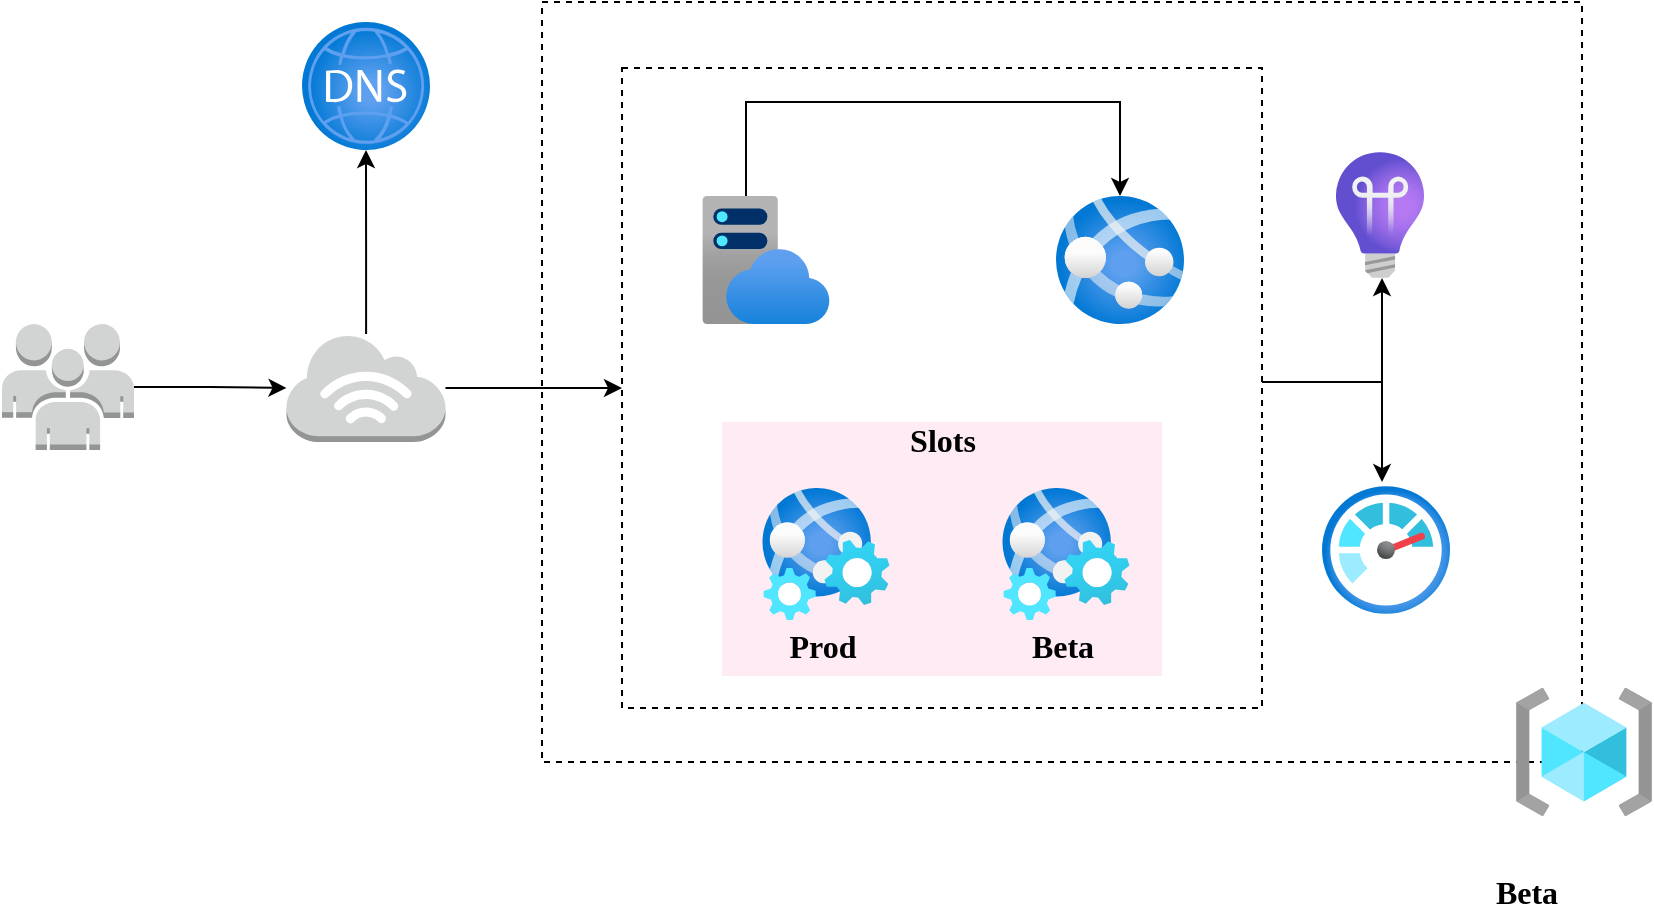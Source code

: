<mxfile version="20.2.8" type="device"><diagram id="gyGZvB0-YIvqoo8e5Kno" name="Page-1"><mxGraphModel dx="1952" dy="685" grid="1" gridSize="10" guides="1" tooltips="1" connect="1" arrows="1" fold="1" page="1" pageScale="1" pageWidth="850" pageHeight="1100" math="0" shadow="0"><root><mxCell id="0"/><mxCell id="1" parent="0"/><mxCell id="JgCFpcTkE5h0g-MpQST9-29" style="edgeStyle=orthogonalEdgeStyle;rounded=0;orthogonalLoop=1;jettySize=auto;html=1;fontFamily=Garamond;fontSize=16;" edge="1" parent="1" source="JgCFpcTkE5h0g-MpQST9-12" target="JgCFpcTkE5h0g-MpQST9-2"><mxGeometry relative="1" as="geometry"><Array as="points"><mxPoint x="600" y="290"/></Array></mxGeometry></mxCell><mxCell id="JgCFpcTkE5h0g-MpQST9-33" style="edgeStyle=orthogonalEdgeStyle;rounded=0;orthogonalLoop=1;jettySize=auto;html=1;fontFamily=Garamond;fontSize=16;entryX=0.469;entryY=-0.031;entryDx=0;entryDy=0;entryPerimeter=0;" edge="1" parent="1" source="JgCFpcTkE5h0g-MpQST9-12" target="JgCFpcTkE5h0g-MpQST9-1"><mxGeometry relative="1" as="geometry"><mxPoint x="610" y="310" as="targetPoint"/><Array as="points"><mxPoint x="600" y="290"/></Array></mxGeometry></mxCell><mxCell id="JgCFpcTkE5h0g-MpQST9-12" value="" style="rounded=0;whiteSpace=wrap;html=1;fillColor=none;dashed=1;" vertex="1" parent="1"><mxGeometry x="220" y="133" width="320" height="320" as="geometry"/></mxCell><mxCell id="JgCFpcTkE5h0g-MpQST9-22" value="" style="rounded=0;whiteSpace=wrap;html=1;fillColor=#FFEBF4;strokeColor=none;" vertex="1" parent="1"><mxGeometry x="270" y="310" width="220" height="127" as="geometry"/></mxCell><mxCell id="JgCFpcTkE5h0g-MpQST9-1" value="" style="aspect=fixed;html=1;points=[];align=center;image;fontSize=12;image=img/lib/azure2/management_governance/Monitor.svg;" vertex="1" parent="1"><mxGeometry x="570" y="342" width="64" height="64" as="geometry"/></mxCell><mxCell id="JgCFpcTkE5h0g-MpQST9-2" value="" style="aspect=fixed;html=1;points=[];align=center;image;fontSize=12;image=img/lib/azure2/management_governance/Application_Insights.svg;" vertex="1" parent="1"><mxGeometry x="577" y="175" width="44" height="63" as="geometry"/></mxCell><mxCell id="JgCFpcTkE5h0g-MpQST9-3" value="" style="aspect=fixed;html=1;points=[];align=center;image;fontSize=12;image=img/lib/azure2/compute/App_Services.svg;" vertex="1" parent="1"><mxGeometry x="437" y="197" width="64" height="64" as="geometry"/></mxCell><mxCell id="JgCFpcTkE5h0g-MpQST9-13" style="edgeStyle=orthogonalEdgeStyle;rounded=0;orthogonalLoop=1;jettySize=auto;html=1;" edge="1" parent="1" source="JgCFpcTkE5h0g-MpQST9-4" target="JgCFpcTkE5h0g-MpQST9-3"><mxGeometry relative="1" as="geometry"><Array as="points"><mxPoint x="282" y="150"/><mxPoint x="469" y="150"/></Array></mxGeometry></mxCell><mxCell id="JgCFpcTkE5h0g-MpQST9-4" value="" style="aspect=fixed;html=1;points=[];align=center;image;fontSize=12;image=img/lib/azure2/app_services/App_Service_Plans.svg;" vertex="1" parent="1"><mxGeometry x="260" y="197" width="64" height="64" as="geometry"/></mxCell><mxCell id="JgCFpcTkE5h0g-MpQST9-7" value="" style="aspect=fixed;html=1;points=[];align=center;image;fontSize=12;image=img/lib/azure2/preview/Web_Environment.svg;" vertex="1" parent="1"><mxGeometry x="410" y="343" width="64" height="66" as="geometry"/></mxCell><mxCell id="JgCFpcTkE5h0g-MpQST9-8" value="" style="aspect=fixed;html=1;points=[];align=center;image;fontSize=12;image=img/lib/azure2/preview/Web_Environment.svg;" vertex="1" parent="1"><mxGeometry x="290" y="343" width="64" height="66" as="geometry"/></mxCell><mxCell id="JgCFpcTkE5h0g-MpQST9-20" style="edgeStyle=orthogonalEdgeStyle;rounded=0;orthogonalLoop=1;jettySize=auto;html=1;" edge="1" parent="1" source="JgCFpcTkE5h0g-MpQST9-16" target="JgCFpcTkE5h0g-MpQST9-18"><mxGeometry relative="1" as="geometry"/></mxCell><mxCell id="JgCFpcTkE5h0g-MpQST9-16" value="" style="outlineConnect=0;dashed=0;verticalLabelPosition=bottom;verticalAlign=top;align=center;html=1;shape=mxgraph.aws3.users;fillColor=#D2D3D3;gradientColor=none;" vertex="1" parent="1"><mxGeometry x="-90" y="261" width="66" height="63" as="geometry"/></mxCell><mxCell id="JgCFpcTkE5h0g-MpQST9-17" value="" style="aspect=fixed;html=1;points=[];align=center;image;fontSize=12;image=img/lib/azure2/networking/DNS_Zones.svg;fillColor=none;" vertex="1" parent="1"><mxGeometry x="60" y="110" width="64" height="64" as="geometry"/></mxCell><mxCell id="JgCFpcTkE5h0g-MpQST9-19" style="edgeStyle=orthogonalEdgeStyle;rounded=0;orthogonalLoop=1;jettySize=auto;html=1;" edge="1" parent="1" source="JgCFpcTkE5h0g-MpQST9-18" target="JgCFpcTkE5h0g-MpQST9-17"><mxGeometry relative="1" as="geometry"/></mxCell><mxCell id="JgCFpcTkE5h0g-MpQST9-21" style="edgeStyle=orthogonalEdgeStyle;rounded=0;orthogonalLoop=1;jettySize=auto;html=1;entryX=0;entryY=0.5;entryDx=0;entryDy=0;" edge="1" parent="1" source="JgCFpcTkE5h0g-MpQST9-18" target="JgCFpcTkE5h0g-MpQST9-12"><mxGeometry relative="1" as="geometry"/></mxCell><mxCell id="JgCFpcTkE5h0g-MpQST9-18" value="" style="outlineConnect=0;dashed=0;verticalLabelPosition=bottom;verticalAlign=top;align=center;html=1;shape=mxgraph.aws3.internet_3;fillColor=#D2D3D3;gradientColor=none;" vertex="1" parent="1"><mxGeometry x="52.25" y="266" width="79.5" height="54" as="geometry"/></mxCell><mxCell id="JgCFpcTkE5h0g-MpQST9-23" value="&lt;b&gt;&lt;font style=&quot;font-size: 16px;&quot; face=&quot;Garamond&quot;&gt;Slots&lt;/font&gt;&lt;/b&gt;" style="text;html=1;resizable=0;autosize=1;align=center;verticalAlign=middle;points=[];fillColor=none;strokeColor=none;rounded=0;strokeWidth=2;" vertex="1" parent="1"><mxGeometry x="350" y="304" width="60" height="30" as="geometry"/></mxCell><mxCell id="JgCFpcTkE5h0g-MpQST9-24" value="&lt;b&gt;&lt;font style=&quot;font-size: 16px;&quot; face=&quot;Garamond&quot;&gt;Prod&lt;/font&gt;&lt;/b&gt;" style="text;html=1;resizable=0;autosize=1;align=center;verticalAlign=middle;points=[];fillColor=none;strokeColor=none;rounded=0;strokeWidth=2;" vertex="1" parent="1"><mxGeometry x="290" y="407" width="60" height="30" as="geometry"/></mxCell><mxCell id="JgCFpcTkE5h0g-MpQST9-25" value="&lt;b&gt;&lt;font style=&quot;font-size: 16px;&quot; face=&quot;Garamond&quot;&gt;Beta&lt;/font&gt;&lt;/b&gt;" style="text;html=1;resizable=0;autosize=1;align=center;verticalAlign=middle;points=[];fillColor=none;strokeColor=none;rounded=0;strokeWidth=2;" vertex="1" parent="1"><mxGeometry x="415" y="407" width="50" height="30" as="geometry"/></mxCell><mxCell id="JgCFpcTkE5h0g-MpQST9-26" value="&lt;b&gt;&lt;font style=&quot;font-size: 16px;&quot; face=&quot;Garamond&quot;&gt;Beta&lt;/font&gt;&lt;/b&gt;" style="text;html=1;resizable=0;autosize=1;align=center;verticalAlign=middle;points=[];fillColor=none;strokeColor=none;rounded=0;strokeWidth=2;" vertex="1" parent="1"><mxGeometry x="647" y="530" width="50" height="30" as="geometry"/></mxCell><mxCell id="JgCFpcTkE5h0g-MpQST9-28" value="" style="rounded=0;whiteSpace=wrap;html=1;strokeWidth=1;fontFamily=Garamond;fontSize=16;fillColor=none;dashed=1;" vertex="1" parent="1"><mxGeometry x="180" y="100" width="520" height="380" as="geometry"/></mxCell><mxCell id="JgCFpcTkE5h0g-MpQST9-27" value="" style="aspect=fixed;html=1;points=[];align=center;image;fontSize=12;image=img/lib/azure2/general/Resource_Groups.svg;strokeWidth=2;fontFamily=Garamond;fillColor=#FFEBF4;dashed=1;" vertex="1" parent="1"><mxGeometry x="667" y="443" width="68" height="64" as="geometry"/></mxCell></root></mxGraphModel></diagram></mxfile>